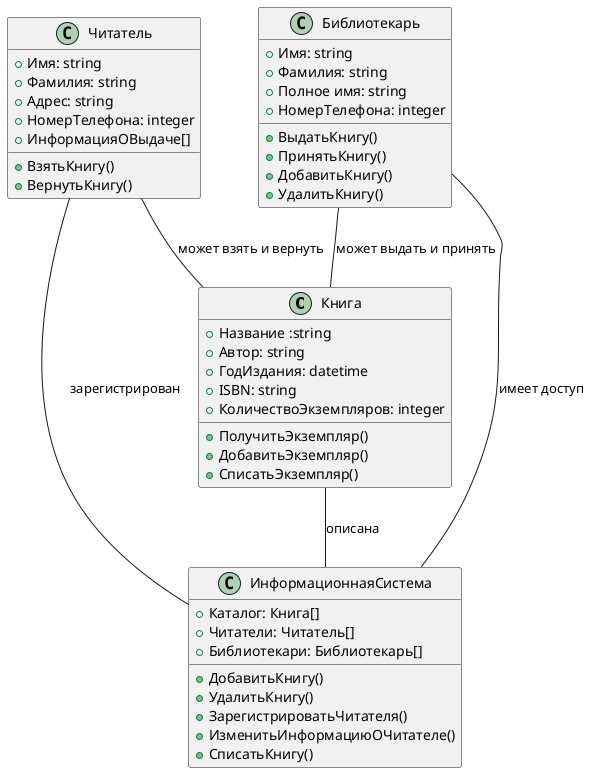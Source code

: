 @startuml "Диаграмма классов для Информационной системы библиотеки"
class Книга{
    +Название :string
    +Автор: string
    +ГодИздания: datetime
    +ISBN: string
    +КоличествоЭкземпляров: integer
    +ПолучитьЭкземпляр()
    +ДобавитьЭкземпляр()
    +СписатьЭкземпляр()
}

class Читатель{
    +Имя: string
    +Фамилия: string
    +Адрес: string
    +НомерТелефона: integer
    +ИнформацияОВыдаче[]
    +ВзятьКнигу()
    +ВернутьКнигу()
}

class Библиотекарь{
    +Имя: string
    +Фамилия: string
    +Полное имя: string
    +НомерТелефона: integer
    +ВыдатьКнигу()
    +ПринятьКнигу()
    +ДобавитьКнигу()
    +УдалитьКнигу()
}

class ИнформационнаяСистема{
    +Каталог: Книга[]
    +Читатели: Читатель[]
    +Библиотекари: Библиотекарь[]
    +ДобавитьКнигу()
    +УдалитьКнигу()
    +ЗарегистрироватьЧитателя()
    +ИзменитьИнформациюОЧитателе()
    +СписатьКнигу()
}

Читатель -- ИнформационнаяСистема : зарегистрирован
Книга -- ИнформационнаяСистема : описана
Библиотекарь -- ИнформационнаяСистема : имеет доступ
Читатель -- Книга : может взять и вернуть
Библиотекарь -- Книга : может выдать и принять
@enduml